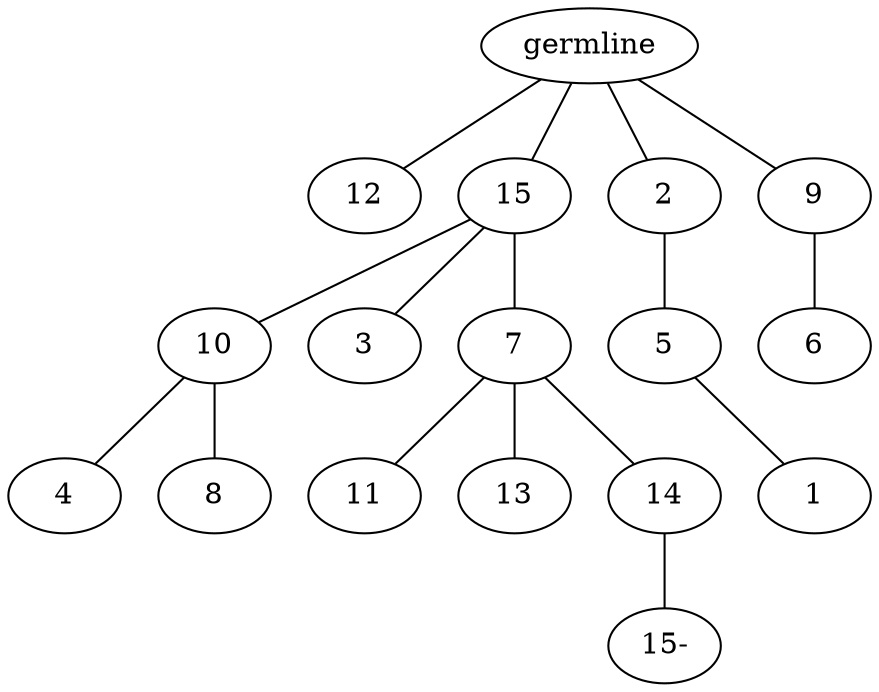 graph tree {
    "139843756912256" [label="germline"];
    "139843756602704" [label="12"];
    "139843756601840" [label="15"];
    "139843756602128" [label="10"];
    "139843756604768" [label="4"];
    "139843756604336" [label="8"];
    "139843756602512" [label="3"];
    "139843756602080" [label="7"];
    "139843756866048" [label="11"];
    "139843756865184" [label="13"];
    "139843756867488" [label="14"];
    "139843756270160" [label="15-"];
    "139843756604528" [label="2"];
    "139843756603280" [label="5"];
    "139843756562272" [label="1"];
    "139843756603088" [label="9"];
    "139843756604384" [label="6"];
    "139843756912256" -- "139843756602704";
    "139843756912256" -- "139843756601840";
    "139843756912256" -- "139843756604528";
    "139843756912256" -- "139843756603088";
    "139843756601840" -- "139843756602128";
    "139843756601840" -- "139843756602512";
    "139843756601840" -- "139843756602080";
    "139843756602128" -- "139843756604768";
    "139843756602128" -- "139843756604336";
    "139843756602080" -- "139843756866048";
    "139843756602080" -- "139843756865184";
    "139843756602080" -- "139843756867488";
    "139843756867488" -- "139843756270160";
    "139843756604528" -- "139843756603280";
    "139843756603280" -- "139843756562272";
    "139843756603088" -- "139843756604384";
}

